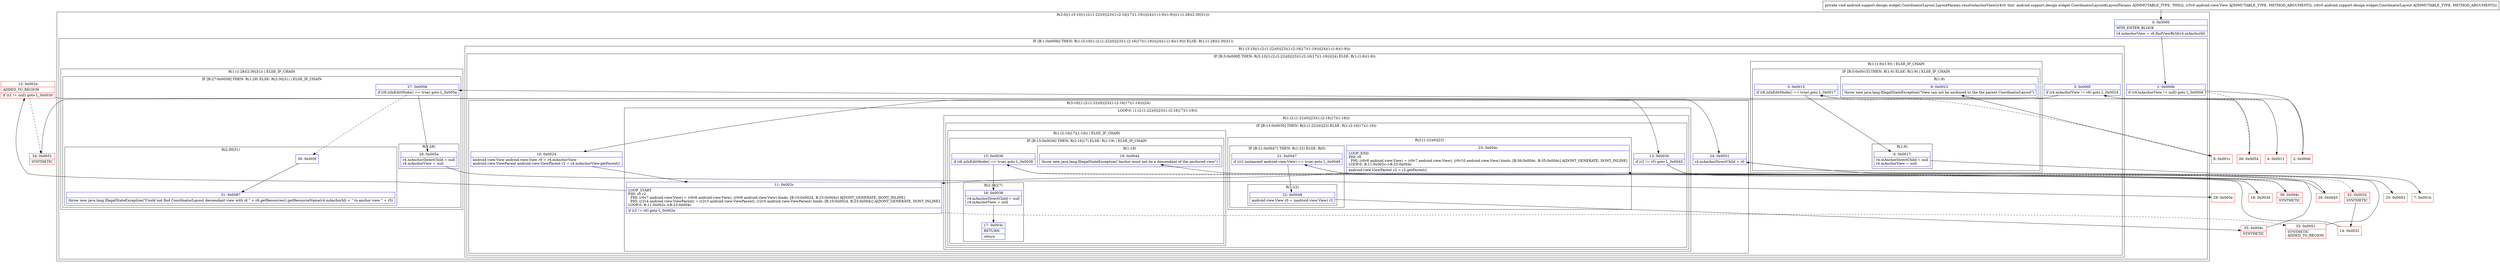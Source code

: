 digraph "CFG forandroid.support.design.widget.CoordinatorLayout.LayoutParams.resolveAnchorView(Landroid\/view\/View;Landroid\/support\/design\/widget\/CoordinatorLayout;)V" {
subgraph cluster_Region_90629547 {
label = "R(2:0|(1:(3:10|(1:(2:(1:22)(0)|23)(1:(2:16|17)(1:19)))|24)(1:(1:6)(1:9)))(1:(1:28)(2:30|31)))";
node [shape=record,color=blue];
Node_0 [shape=record,label="{0\:\ 0x0000|MTH_ENTER_BLOCK\l|r4.mAnchorView = r6.findViewById(r4.mAnchorId)\l}"];
subgraph cluster_IfRegion_2133547049 {
label = "IF [B:1:0x000b] THEN: R(1:(3:10|(1:(2:(1:22)(0)|23)(1:(2:16|17)(1:19)))|24)(1:(1:6)(1:9))) ELSE: R(1:(1:28)(2:30|31))";
node [shape=record,color=blue];
Node_1 [shape=record,label="{1\:\ 0x000b|if (r4.mAnchorView != null) goto L_0x000d\l}"];
subgraph cluster_Region_775439845 {
label = "R(1:(3:10|(1:(2:(1:22)(0)|23)(1:(2:16|17)(1:19)))|24)(1:(1:6)(1:9)))";
node [shape=record,color=blue];
subgraph cluster_IfRegion_1281830667 {
label = "IF [B:3:0x000f] THEN: R(3:10|(1:(2:(1:22)(0)|23)(1:(2:16|17)(1:19)))|24) ELSE: R(1:(1:6)(1:9))";
node [shape=record,color=blue];
Node_3 [shape=record,label="{3\:\ 0x000f|if (r4.mAnchorView != r6) goto L_0x0024\l}"];
subgraph cluster_Region_123449343 {
label = "R(3:10|(1:(2:(1:22)(0)|23)(1:(2:16|17)(1:19)))|24)";
node [shape=record,color=blue];
Node_10 [shape=record,label="{10\:\ 0x0024|android.view.View android.view.View r0 = r4.mAnchorView\landroid.view.ViewParent android.view.ViewParent r2 = r4.mAnchorView.getParent()\l}"];
subgraph cluster_LoopRegion_1267003926 {
label = "LOOP:0: (1:(2:(1:22)(0)|23)(1:(2:16|17)(1:19)))";
node [shape=record,color=blue];
Node_11 [shape=record,label="{11\:\ 0x002c|LOOP_START\lPHI: r0 r2 \l  PHI: (r0v7 android.view.View) = (r0v6 android.view.View), (r0v8 android.view.View) binds: [B:10:0x0024, B:23:0x004c] A[DONT_GENERATE, DONT_INLINE]\l  PHI: (r2v4 android.view.ViewParent) = (r2v3 android.view.ViewParent), (r2v5 android.view.ViewParent) binds: [B:10:0x0024, B:23:0x004c] A[DONT_GENERATE, DONT_INLINE]\lLOOP:0: B:11:0x002c\-\>B:23:0x004c\l|if (r2 != r6) goto L_0x002e\l}"];
subgraph cluster_Region_2124337297 {
label = "R(1:(2:(1:22)(0)|23)(1:(2:16|17)(1:19)))";
node [shape=record,color=blue];
subgraph cluster_IfRegion_301635790 {
label = "IF [B:13:0x0030] THEN: R(2:(1:22)(0)|23) ELSE: R(1:(2:16|17)(1:19))";
node [shape=record,color=blue];
Node_13 [shape=record,label="{13\:\ 0x0030|if (r2 != r5) goto L_0x0045\l}"];
subgraph cluster_Region_865848177 {
label = "R(2:(1:22)(0)|23)";
node [shape=record,color=blue];
subgraph cluster_IfRegion_1924273932 {
label = "IF [B:21:0x0047] THEN: R(1:22) ELSE: R(0)";
node [shape=record,color=blue];
Node_21 [shape=record,label="{21\:\ 0x0047|if ((r2 instanceof android.view.View) == true) goto L_0x0049\l}"];
subgraph cluster_Region_148729547 {
label = "R(1:22)";
node [shape=record,color=blue];
Node_22 [shape=record,label="{22\:\ 0x0049|android.view.View r0 = (android.view.View) r2\l}"];
}
subgraph cluster_Region_1532048763 {
label = "R(0)";
node [shape=record,color=blue];
}
}
Node_23 [shape=record,label="{23\:\ 0x004c|LOOP_END\lPHI: r0 \l  PHI: (r0v8 android.view.View) = (r0v7 android.view.View), (r0v10 android.view.View) binds: [B:36:0x004c, B:35:0x004c] A[DONT_GENERATE, DONT_INLINE]\lLOOP:0: B:11:0x002c\-\>B:23:0x004c\l|android.view.ViewParent r2 = r2.getParent()\l}"];
}
subgraph cluster_Region_933909657 {
label = "R(1:(2:16|17)(1:19)) | ELSE_IF_CHAIN\l";
node [shape=record,color=blue];
subgraph cluster_IfRegion_1119894032 {
label = "IF [B:15:0x0036] THEN: R(2:16|17) ELSE: R(1:19) | ELSE_IF_CHAIN\l";
node [shape=record,color=blue];
Node_15 [shape=record,label="{15\:\ 0x0036|if (r6.isInEditMode() == true) goto L_0x0038\l}"];
subgraph cluster_Region_1255305345 {
label = "R(2:16|17)";
node [shape=record,color=blue];
Node_16 [shape=record,label="{16\:\ 0x0038|r4.mAnchorDirectChild = null\lr4.mAnchorView = null\l}"];
Node_17 [shape=record,label="{17\:\ 0x003c|RETURN\l|return\l}"];
}
subgraph cluster_Region_410676813 {
label = "R(1:19)";
node [shape=record,color=blue];
Node_19 [shape=record,label="{19\:\ 0x0044|throw new java.lang.IllegalStateException(\"Anchor must not be a descendant of the anchored view\")\l}"];
}
}
}
}
}
}
Node_24 [shape=record,label="{24\:\ 0x0051|r4.mAnchorDirectChild = r0\l}"];
}
subgraph cluster_Region_2098331463 {
label = "R(1:(1:6)(1:9)) | ELSE_IF_CHAIN\l";
node [shape=record,color=blue];
subgraph cluster_IfRegion_1044535887 {
label = "IF [B:5:0x0015] THEN: R(1:6) ELSE: R(1:9) | ELSE_IF_CHAIN\l";
node [shape=record,color=blue];
Node_5 [shape=record,label="{5\:\ 0x0015|if (r6.isInEditMode() == true) goto L_0x0017\l}"];
subgraph cluster_Region_1741517694 {
label = "R(1:6)";
node [shape=record,color=blue];
Node_6 [shape=record,label="{6\:\ 0x0017|r4.mAnchorDirectChild = null\lr4.mAnchorView = null\l}"];
}
subgraph cluster_Region_739140044 {
label = "R(1:9)";
node [shape=record,color=blue];
Node_9 [shape=record,label="{9\:\ 0x0023|throw new java.lang.IllegalStateException(\"View can not be anchored to the the parent CoordinatorLayout\")\l}"];
}
}
}
}
}
subgraph cluster_Region_1578584269 {
label = "R(1:(1:28)(2:30|31)) | ELSE_IF_CHAIN\l";
node [shape=record,color=blue];
subgraph cluster_IfRegion_1923866978 {
label = "IF [B:27:0x0058] THEN: R(1:28) ELSE: R(2:30|31) | ELSE_IF_CHAIN\l";
node [shape=record,color=blue];
Node_27 [shape=record,label="{27\:\ 0x0058|if (r6.isInEditMode() == true) goto L_0x005a\l}"];
subgraph cluster_Region_2121345738 {
label = "R(1:28)";
node [shape=record,color=blue];
Node_28 [shape=record,label="{28\:\ 0x005a|r4.mAnchorDirectChild = null\lr4.mAnchorView = null\l}"];
}
subgraph cluster_Region_556672201 {
label = "R(2:30|31)";
node [shape=record,color=blue];
Node_30 [shape=record,label="{30\:\ 0x005f}"];
Node_31 [shape=record,label="{31\:\ 0x0087|throw new java.lang.IllegalStateException(\"Could not find CoordinatorLayout descendant view with id \" + r6.getResources().getResourceName(r4.mAnchorId) + \" to anchor view \" + r5)\l}"];
}
}
}
}
}
Node_2 [shape=record,color=red,label="{2\:\ 0x000d}"];
Node_4 [shape=record,color=red,label="{4\:\ 0x0011}"];
Node_7 [shape=record,color=red,label="{7\:\ 0x001b}"];
Node_8 [shape=record,color=red,label="{8\:\ 0x001c}"];
Node_12 [shape=record,color=red,label="{12\:\ 0x002e|ADDED_TO_REGION\l|if (r2 != null) goto L_0x0030\l}"];
Node_14 [shape=record,color=red,label="{14\:\ 0x0032}"];
Node_18 [shape=record,color=red,label="{18\:\ 0x003d}"];
Node_20 [shape=record,color=red,label="{20\:\ 0x0045}"];
Node_25 [shape=record,color=red,label="{25\:\ 0x0053}"];
Node_26 [shape=record,color=red,label="{26\:\ 0x0054}"];
Node_29 [shape=record,color=red,label="{29\:\ 0x005e}"];
Node_32 [shape=record,color=red,label="{32\:\ 0x0032|SYNTHETIC\l}"];
Node_33 [shape=record,color=red,label="{33\:\ 0x0051|SYNTHETIC\lADDED_TO_REGION\l}"];
Node_34 [shape=record,color=red,label="{34\:\ 0x0051|SYNTHETIC\l}"];
Node_35 [shape=record,color=red,label="{35\:\ 0x004c|SYNTHETIC\l}"];
Node_36 [shape=record,color=red,label="{36\:\ 0x004c|SYNTHETIC\l}"];
MethodNode[shape=record,label="{private void android.support.design.widget.CoordinatorLayout.LayoutParams.resolveAnchorView((r4v0 'this' android.support.design.widget.CoordinatorLayout$LayoutParams A[IMMUTABLE_TYPE, THIS]), (r5v0 android.view.View A[IMMUTABLE_TYPE, METHOD_ARGUMENT]), (r6v0 android.support.design.widget.CoordinatorLayout A[IMMUTABLE_TYPE, METHOD_ARGUMENT])) }"];
MethodNode -> Node_0;
Node_0 -> Node_1;
Node_1 -> Node_2;
Node_1 -> Node_26[style=dashed];
Node_3 -> Node_4[style=dashed];
Node_3 -> Node_10;
Node_10 -> Node_11;
Node_11 -> Node_12;
Node_11 -> Node_33[style=dashed];
Node_13 -> Node_20;
Node_13 -> Node_32[style=dashed];
Node_21 -> Node_22;
Node_21 -> Node_36[style=dashed];
Node_22 -> Node_35;
Node_23 -> Node_11;
Node_15 -> Node_16;
Node_15 -> Node_18[style=dashed];
Node_16 -> Node_17;
Node_24 -> Node_25;
Node_5 -> Node_6;
Node_5 -> Node_8[style=dashed];
Node_6 -> Node_7;
Node_27 -> Node_28;
Node_27 -> Node_30[style=dashed];
Node_28 -> Node_29;
Node_30 -> Node_31;
Node_2 -> Node_3;
Node_4 -> Node_5;
Node_8 -> Node_9;
Node_12 -> Node_13;
Node_12 -> Node_34[style=dashed];
Node_14 -> Node_15;
Node_18 -> Node_19;
Node_20 -> Node_21;
Node_26 -> Node_27;
Node_32 -> Node_14;
Node_33 -> Node_24;
Node_34 -> Node_24;
Node_35 -> Node_23;
Node_36 -> Node_23;
}

